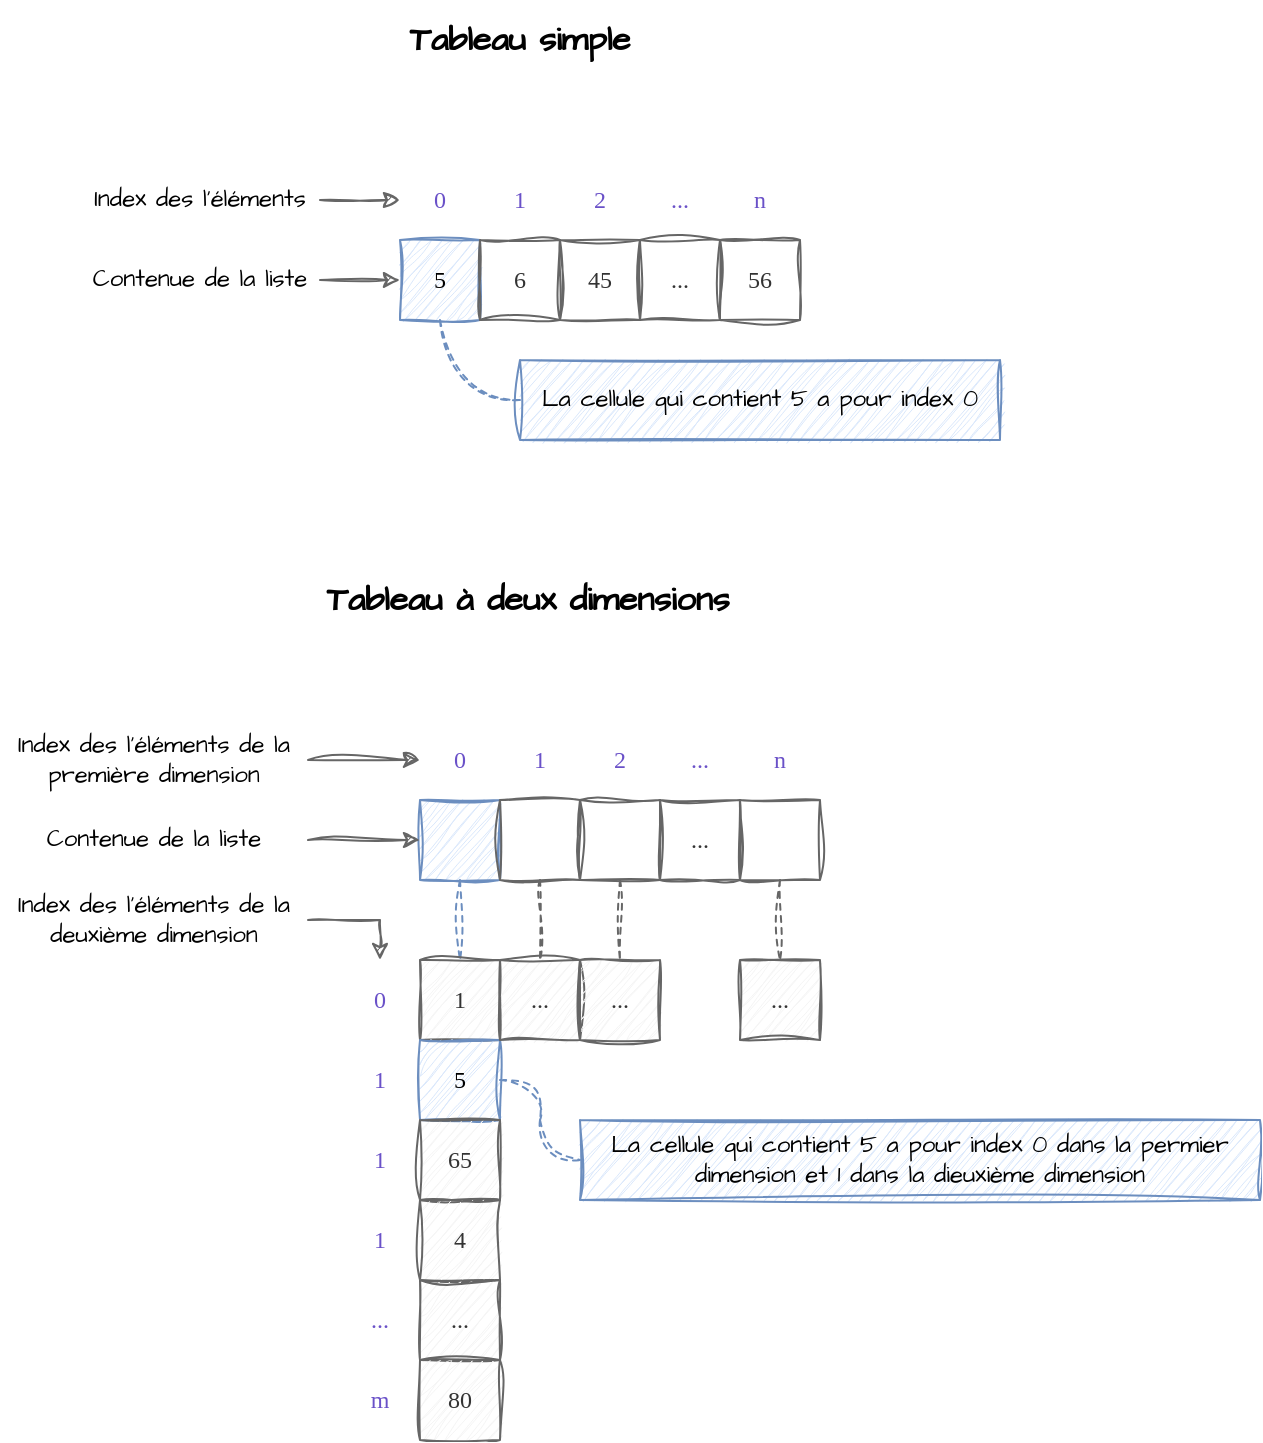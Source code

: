 <mxfile version="24.7.17" pages="2">
  <diagram name="Array" id="88geBw6RsFsInbCTYvSl">
    <mxGraphModel dx="1728" dy="1037" grid="1" gridSize="10" guides="1" tooltips="1" connect="1" arrows="1" fold="1" page="1" pageScale="1" pageWidth="827" pageHeight="1169" math="0" shadow="0">
      <root>
        <mxCell id="0" />
        <mxCell id="1" parent="0" />
        <mxCell id="6FwAPNJbpvaU-BBUi4a4-94" style="edgeStyle=orthogonalEdgeStyle;rounded=0;sketch=1;hachureGap=4;jiggle=2;curveFitting=1;orthogonalLoop=1;jettySize=auto;html=1;exitX=0.5;exitY=1;exitDx=0;exitDy=0;entryX=0;entryY=0.5;entryDx=0;entryDy=0;fontFamily=Architects Daughter;fontSource=https%3A%2F%2Ffonts.googleapis.com%2Fcss%3Ffamily%3DArchitects%2BDaughter;strokeColor=#6c8ebf;endArrow=none;endFill=0;dashed=1;curved=1;fillColor=#dae8fc;" edge="1" parent="1" source="6FwAPNJbpvaU-BBUi4a4-77" target="6FwAPNJbpvaU-BBUi4a4-93">
          <mxGeometry relative="1" as="geometry" />
        </mxCell>
        <mxCell id="6FwAPNJbpvaU-BBUi4a4-77" value="5" style="rounded=0;whiteSpace=wrap;html=1;sketch=1;curveFitting=1;jiggle=2;fillColor=#dae8fc;strokeColor=#6c8ebf;fontFamily=Comic Sans MS;" vertex="1" parent="1">
          <mxGeometry x="350" y="160" width="40" height="40" as="geometry" />
        </mxCell>
        <mxCell id="6FwAPNJbpvaU-BBUi4a4-78" value="6" style="rounded=0;whiteSpace=wrap;html=1;sketch=1;curveFitting=1;jiggle=2;fillColor=none;strokeColor=#666666;fontColor=#333333;fontFamily=Comic Sans MS;" vertex="1" parent="1">
          <mxGeometry x="390" y="160" width="40" height="40" as="geometry" />
        </mxCell>
        <mxCell id="6FwAPNJbpvaU-BBUi4a4-79" value="45" style="rounded=0;whiteSpace=wrap;html=1;sketch=1;curveFitting=1;jiggle=2;fillColor=none;strokeColor=#666666;fontColor=#333333;fontFamily=Comic Sans MS;" vertex="1" parent="1">
          <mxGeometry x="430" y="160" width="40" height="40" as="geometry" />
        </mxCell>
        <mxCell id="6FwAPNJbpvaU-BBUi4a4-80" value="..." style="rounded=0;whiteSpace=wrap;html=1;sketch=1;curveFitting=1;jiggle=2;fillColor=none;strokeColor=#666666;fontColor=#333333;fontFamily=Comic Sans MS;" vertex="1" parent="1">
          <mxGeometry x="470" y="160" width="40" height="40" as="geometry" />
        </mxCell>
        <mxCell id="6FwAPNJbpvaU-BBUi4a4-81" value="56" style="rounded=0;whiteSpace=wrap;html=1;sketch=1;curveFitting=1;jiggle=2;fillColor=none;strokeColor=#666666;fontColor=#333333;fontFamily=Comic Sans MS;" vertex="1" parent="1">
          <mxGeometry x="510" y="160" width="40" height="40" as="geometry" />
        </mxCell>
        <mxCell id="6FwAPNJbpvaU-BBUi4a4-83" value="0" style="rounded=0;whiteSpace=wrap;html=1;sketch=1;curveFitting=1;jiggle=2;fontFamily=Comic Sans MS;fillColor=none;strokeColor=none;fontColor=#6a51c8;" vertex="1" parent="1">
          <mxGeometry x="350" y="120" width="40" height="40" as="geometry" />
        </mxCell>
        <mxCell id="6FwAPNJbpvaU-BBUi4a4-84" value="1" style="rounded=0;whiteSpace=wrap;html=1;sketch=1;curveFitting=1;jiggle=2;fontFamily=Comic Sans MS;fillColor=none;strokeColor=none;fontColor=#6a51c8;" vertex="1" parent="1">
          <mxGeometry x="390" y="120" width="40" height="40" as="geometry" />
        </mxCell>
        <mxCell id="6FwAPNJbpvaU-BBUi4a4-85" value="2" style="rounded=0;whiteSpace=wrap;html=1;sketch=1;curveFitting=1;jiggle=2;fontFamily=Comic Sans MS;fillColor=none;strokeColor=none;fontColor=#6a51c8;" vertex="1" parent="1">
          <mxGeometry x="430" y="120" width="40" height="40" as="geometry" />
        </mxCell>
        <mxCell id="6FwAPNJbpvaU-BBUi4a4-86" value="..." style="rounded=0;whiteSpace=wrap;html=1;sketch=1;curveFitting=1;jiggle=2;fontFamily=Comic Sans MS;fillColor=none;strokeColor=none;fontColor=#6a51c8;" vertex="1" parent="1">
          <mxGeometry x="470" y="120" width="40" height="40" as="geometry" />
        </mxCell>
        <mxCell id="6FwAPNJbpvaU-BBUi4a4-87" value="n" style="rounded=0;whiteSpace=wrap;html=1;sketch=1;curveFitting=1;jiggle=2;fontFamily=Comic Sans MS;fillColor=none;strokeColor=none;fontColor=#6a51c8;" vertex="1" parent="1">
          <mxGeometry x="510" y="120" width="40" height="40" as="geometry" />
        </mxCell>
        <mxCell id="6FwAPNJbpvaU-BBUi4a4-91" style="edgeStyle=orthogonalEdgeStyle;rounded=0;sketch=1;hachureGap=4;jiggle=2;curveFitting=1;orthogonalLoop=1;jettySize=auto;html=1;exitX=1;exitY=0.5;exitDx=0;exitDy=0;entryX=0;entryY=0.5;entryDx=0;entryDy=0;fontFamily=Architects Daughter;fontSource=https%3A%2F%2Ffonts.googleapis.com%2Fcss%3Ffamily%3DArchitects%2BDaughter;fillColor=#f5f5f5;strokeColor=#666666;" edge="1" parent="1" source="6FwAPNJbpvaU-BBUi4a4-88" target="6FwAPNJbpvaU-BBUi4a4-83">
          <mxGeometry relative="1" as="geometry" />
        </mxCell>
        <mxCell id="6FwAPNJbpvaU-BBUi4a4-88" value="Index des l&#39;éléments" style="rounded=0;whiteSpace=wrap;html=1;sketch=1;hachureGap=4;jiggle=2;curveFitting=1;fontFamily=Architects Daughter;fontSource=https%3A%2F%2Ffonts.googleapis.com%2Fcss%3Ffamily%3DArchitects%2BDaughter;strokeColor=none;fillColor=none;" vertex="1" parent="1">
          <mxGeometry x="190" y="120" width="120" height="40" as="geometry" />
        </mxCell>
        <mxCell id="6FwAPNJbpvaU-BBUi4a4-92" style="edgeStyle=orthogonalEdgeStyle;rounded=0;sketch=1;hachureGap=4;jiggle=2;curveFitting=1;orthogonalLoop=1;jettySize=auto;html=1;exitX=1;exitY=0.5;exitDx=0;exitDy=0;entryX=0;entryY=0.5;entryDx=0;entryDy=0;fontFamily=Architects Daughter;fontSource=https%3A%2F%2Ffonts.googleapis.com%2Fcss%3Ffamily%3DArchitects%2BDaughter;fillColor=#f5f5f5;strokeColor=#666666;" edge="1" parent="1" source="6FwAPNJbpvaU-BBUi4a4-89" target="6FwAPNJbpvaU-BBUi4a4-77">
          <mxGeometry relative="1" as="geometry" />
        </mxCell>
        <mxCell id="6FwAPNJbpvaU-BBUi4a4-89" value="Contenue de la liste" style="rounded=0;whiteSpace=wrap;html=1;sketch=1;hachureGap=4;jiggle=2;curveFitting=1;fontFamily=Architects Daughter;fontSource=https%3A%2F%2Ffonts.googleapis.com%2Fcss%3Ffamily%3DArchitects%2BDaughter;fillColor=none;strokeColor=none;" vertex="1" parent="1">
          <mxGeometry x="190" y="160" width="120" height="40" as="geometry" />
        </mxCell>
        <mxCell id="6FwAPNJbpvaU-BBUi4a4-93" value="La cellule qui contient 5 a pour index 0" style="rounded=0;whiteSpace=wrap;html=1;sketch=1;hachureGap=4;jiggle=2;curveFitting=1;fontFamily=Architects Daughter;fontSource=https%3A%2F%2Ffonts.googleapis.com%2Fcss%3Ffamily%3DArchitects%2BDaughter;fillColor=#dae8fc;strokeColor=#6c8ebf;" vertex="1" parent="1">
          <mxGeometry x="410" y="220" width="240" height="40" as="geometry" />
        </mxCell>
        <mxCell id="6FwAPNJbpvaU-BBUi4a4-97" value="Tableau simple" style="text;html=1;align=center;verticalAlign=middle;whiteSpace=wrap;rounded=0;fontFamily=Architects Daughter;fontSource=https%3A%2F%2Ffonts.googleapis.com%2Fcss%3Ffamily%3DArchitects%2BDaughter;fontStyle=1;fontSize=17;" vertex="1" parent="1">
          <mxGeometry x="340" y="40" width="140" height="40" as="geometry" />
        </mxCell>
        <mxCell id="6FwAPNJbpvaU-BBUi4a4-131" style="edgeStyle=orthogonalEdgeStyle;rounded=0;sketch=1;hachureGap=4;jiggle=2;curveFitting=1;orthogonalLoop=1;jettySize=auto;html=1;exitX=0.5;exitY=1;exitDx=0;exitDy=0;entryX=0.5;entryY=0;entryDx=0;entryDy=0;fontFamily=Architects Daughter;fontSource=https%3A%2F%2Ffonts.googleapis.com%2Fcss%3Ffamily%3DArchitects%2BDaughter;fillColor=#dae8fc;strokeColor=#6c8ebf;endArrow=none;endFill=0;dashed=1;" edge="1" parent="1" source="6FwAPNJbpvaU-BBUi4a4-99" target="6FwAPNJbpvaU-BBUi4a4-115">
          <mxGeometry relative="1" as="geometry" />
        </mxCell>
        <mxCell id="6FwAPNJbpvaU-BBUi4a4-99" value="" style="rounded=0;whiteSpace=wrap;html=1;sketch=1;curveFitting=1;jiggle=2;fillColor=#dae8fc;strokeColor=#6c8ebf;fontFamily=Comic Sans MS;" vertex="1" parent="1">
          <mxGeometry x="360" y="440" width="40" height="40" as="geometry" />
        </mxCell>
        <mxCell id="6FwAPNJbpvaU-BBUi4a4-138" style="edgeStyle=orthogonalEdgeStyle;rounded=0;sketch=1;hachureGap=4;jiggle=2;curveFitting=1;orthogonalLoop=1;jettySize=auto;html=1;exitX=0.5;exitY=1;exitDx=0;exitDy=0;entryX=0.5;entryY=0;entryDx=0;entryDy=0;fontFamily=Architects Daughter;fontSource=https%3A%2F%2Ffonts.googleapis.com%2Fcss%3Ffamily%3DArchitects%2BDaughter;fillColor=#f5f5f5;strokeColor=#666666;dashed=1;endArrow=none;endFill=0;" edge="1" parent="1" source="6FwAPNJbpvaU-BBUi4a4-100" target="6FwAPNJbpvaU-BBUi4a4-133">
          <mxGeometry relative="1" as="geometry" />
        </mxCell>
        <mxCell id="6FwAPNJbpvaU-BBUi4a4-100" value="" style="rounded=0;whiteSpace=wrap;html=1;sketch=1;curveFitting=1;jiggle=2;fillColor=none;strokeColor=#666666;fontColor=#333333;fontFamily=Comic Sans MS;" vertex="1" parent="1">
          <mxGeometry x="400" y="440" width="40" height="40" as="geometry" />
        </mxCell>
        <mxCell id="6FwAPNJbpvaU-BBUi4a4-139" style="edgeStyle=orthogonalEdgeStyle;rounded=0;sketch=1;hachureGap=4;jiggle=2;curveFitting=1;orthogonalLoop=1;jettySize=auto;html=1;exitX=0.5;exitY=1;exitDx=0;exitDy=0;entryX=0.5;entryY=0;entryDx=0;entryDy=0;fontFamily=Architects Daughter;fontSource=https%3A%2F%2Ffonts.googleapis.com%2Fcss%3Ffamily%3DArchitects%2BDaughter;fillColor=#f5f5f5;strokeColor=#666666;dashed=1;endArrow=none;endFill=0;" edge="1" parent="1" source="6FwAPNJbpvaU-BBUi4a4-101" target="6FwAPNJbpvaU-BBUi4a4-134">
          <mxGeometry relative="1" as="geometry" />
        </mxCell>
        <mxCell id="6FwAPNJbpvaU-BBUi4a4-101" value="" style="rounded=0;whiteSpace=wrap;html=1;sketch=1;curveFitting=1;jiggle=2;fillColor=none;strokeColor=#666666;fontColor=#333333;fontFamily=Comic Sans MS;" vertex="1" parent="1">
          <mxGeometry x="440" y="440" width="40" height="40" as="geometry" />
        </mxCell>
        <mxCell id="6FwAPNJbpvaU-BBUi4a4-102" value="..." style="rounded=0;whiteSpace=wrap;html=1;sketch=1;curveFitting=1;jiggle=2;fillColor=none;strokeColor=#666666;fontColor=#333333;fontFamily=Comic Sans MS;" vertex="1" parent="1">
          <mxGeometry x="480" y="440" width="40" height="40" as="geometry" />
        </mxCell>
        <mxCell id="6FwAPNJbpvaU-BBUi4a4-141" style="edgeStyle=orthogonalEdgeStyle;rounded=0;sketch=1;hachureGap=4;jiggle=2;curveFitting=1;orthogonalLoop=1;jettySize=auto;html=1;exitX=0.5;exitY=1;exitDx=0;exitDy=0;entryX=0.5;entryY=0;entryDx=0;entryDy=0;fontFamily=Architects Daughter;fontSource=https%3A%2F%2Ffonts.googleapis.com%2Fcss%3Ffamily%3DArchitects%2BDaughter;fillColor=#f5f5f5;strokeColor=#666666;endArrow=none;endFill=0;dashed=1;" edge="1" parent="1" source="6FwAPNJbpvaU-BBUi4a4-103" target="6FwAPNJbpvaU-BBUi4a4-136">
          <mxGeometry relative="1" as="geometry" />
        </mxCell>
        <mxCell id="6FwAPNJbpvaU-BBUi4a4-103" value="" style="rounded=0;whiteSpace=wrap;html=1;sketch=1;curveFitting=1;jiggle=2;fillColor=none;strokeColor=#666666;fontColor=#333333;fontFamily=Comic Sans MS;" vertex="1" parent="1">
          <mxGeometry x="520" y="440" width="40" height="40" as="geometry" />
        </mxCell>
        <mxCell id="6FwAPNJbpvaU-BBUi4a4-104" value="0" style="rounded=0;whiteSpace=wrap;html=1;sketch=1;curveFitting=1;jiggle=2;fontFamily=Comic Sans MS;fillColor=none;strokeColor=none;fontColor=#6a51c8;" vertex="1" parent="1">
          <mxGeometry x="360" y="400" width="40" height="40" as="geometry" />
        </mxCell>
        <mxCell id="6FwAPNJbpvaU-BBUi4a4-105" value="1" style="rounded=0;whiteSpace=wrap;html=1;sketch=1;curveFitting=1;jiggle=2;fontFamily=Comic Sans MS;fillColor=none;strokeColor=none;fontColor=#6a51c8;" vertex="1" parent="1">
          <mxGeometry x="400" y="400" width="40" height="40" as="geometry" />
        </mxCell>
        <mxCell id="6FwAPNJbpvaU-BBUi4a4-106" value="2" style="rounded=0;whiteSpace=wrap;html=1;sketch=1;curveFitting=1;jiggle=2;fontFamily=Comic Sans MS;fillColor=none;strokeColor=none;fontColor=#6a51c8;" vertex="1" parent="1">
          <mxGeometry x="440" y="400" width="40" height="40" as="geometry" />
        </mxCell>
        <mxCell id="6FwAPNJbpvaU-BBUi4a4-107" value="..." style="rounded=0;whiteSpace=wrap;html=1;sketch=1;curveFitting=1;jiggle=2;fontFamily=Comic Sans MS;fillColor=none;strokeColor=none;fontColor=#6a51c8;" vertex="1" parent="1">
          <mxGeometry x="480" y="400" width="40" height="40" as="geometry" />
        </mxCell>
        <mxCell id="6FwAPNJbpvaU-BBUi4a4-108" value="n" style="rounded=0;whiteSpace=wrap;html=1;sketch=1;curveFitting=1;jiggle=2;fontFamily=Comic Sans MS;fillColor=none;strokeColor=none;fontColor=#6a51c8;" vertex="1" parent="1">
          <mxGeometry x="520" y="400" width="40" height="40" as="geometry" />
        </mxCell>
        <mxCell id="6FwAPNJbpvaU-BBUi4a4-109" style="edgeStyle=orthogonalEdgeStyle;rounded=0;sketch=1;hachureGap=4;jiggle=2;curveFitting=1;orthogonalLoop=1;jettySize=auto;html=1;exitX=1;exitY=0.5;exitDx=0;exitDy=0;entryX=0;entryY=0.5;entryDx=0;entryDy=0;fontFamily=Architects Daughter;fontSource=https%3A%2F%2Ffonts.googleapis.com%2Fcss%3Ffamily%3DArchitects%2BDaughter;fillColor=#f5f5f5;strokeColor=#666666;" edge="1" parent="1" source="6FwAPNJbpvaU-BBUi4a4-110" target="6FwAPNJbpvaU-BBUi4a4-104">
          <mxGeometry relative="1" as="geometry" />
        </mxCell>
        <mxCell id="6FwAPNJbpvaU-BBUi4a4-110" value="Index des l&#39;éléments de la première dimension" style="rounded=0;whiteSpace=wrap;html=1;sketch=1;hachureGap=4;jiggle=2;curveFitting=1;fontFamily=Architects Daughter;fontSource=https%3A%2F%2Ffonts.googleapis.com%2Fcss%3Ffamily%3DArchitects%2BDaughter;strokeColor=none;fillColor=none;" vertex="1" parent="1">
          <mxGeometry x="150" y="400" width="154" height="40" as="geometry" />
        </mxCell>
        <mxCell id="6FwAPNJbpvaU-BBUi4a4-111" style="edgeStyle=orthogonalEdgeStyle;rounded=0;sketch=1;hachureGap=4;jiggle=2;curveFitting=1;orthogonalLoop=1;jettySize=auto;html=1;exitX=1;exitY=0.5;exitDx=0;exitDy=0;entryX=0;entryY=0.5;entryDx=0;entryDy=0;fontFamily=Architects Daughter;fontSource=https%3A%2F%2Ffonts.googleapis.com%2Fcss%3Ffamily%3DArchitects%2BDaughter;fillColor=#f5f5f5;strokeColor=#666666;" edge="1" parent="1" source="6FwAPNJbpvaU-BBUi4a4-112" target="6FwAPNJbpvaU-BBUi4a4-99">
          <mxGeometry relative="1" as="geometry" />
        </mxCell>
        <mxCell id="6FwAPNJbpvaU-BBUi4a4-112" value="Contenue de la liste" style="rounded=0;whiteSpace=wrap;html=1;sketch=1;hachureGap=4;jiggle=2;curveFitting=1;fontFamily=Architects Daughter;fontSource=https%3A%2F%2Ffonts.googleapis.com%2Fcss%3Ffamily%3DArchitects%2BDaughter;fillColor=none;strokeColor=none;" vertex="1" parent="1">
          <mxGeometry x="150" y="440" width="154" height="40" as="geometry" />
        </mxCell>
        <mxCell id="6FwAPNJbpvaU-BBUi4a4-114" value="Tableau à deux dimensions" style="text;html=1;align=center;verticalAlign=middle;whiteSpace=wrap;rounded=0;fontFamily=Architects Daughter;fontSource=https%3A%2F%2Ffonts.googleapis.com%2Fcss%3Ffamily%3DArchitects%2BDaughter;fontStyle=1;fontSize=17;" vertex="1" parent="1">
          <mxGeometry x="271" y="320" width="286" height="40" as="geometry" />
        </mxCell>
        <mxCell id="6FwAPNJbpvaU-BBUi4a4-115" value="1" style="rounded=0;whiteSpace=wrap;html=1;sketch=1;curveFitting=1;jiggle=2;fontFamily=Comic Sans MS;fillColor=#f5f5f5;fontColor=#333333;strokeColor=#666666;" vertex="1" parent="1">
          <mxGeometry x="360" y="520" width="40" height="40" as="geometry" />
        </mxCell>
        <mxCell id="6FwAPNJbpvaU-BBUi4a4-142" style="edgeStyle=orthogonalEdgeStyle;rounded=0;sketch=1;hachureGap=4;jiggle=2;curveFitting=1;orthogonalLoop=1;jettySize=auto;html=1;exitX=1;exitY=0.5;exitDx=0;exitDy=0;entryX=0;entryY=0.5;entryDx=0;entryDy=0;fontFamily=Architects Daughter;fontSource=https%3A%2F%2Ffonts.googleapis.com%2Fcss%3Ffamily%3DArchitects%2BDaughter;curved=1;dashed=1;endArrow=none;endFill=0;fillColor=#dae8fc;strokeColor=#6c8ebf;" edge="1" parent="1" source="6FwAPNJbpvaU-BBUi4a4-116" target="6FwAPNJbpvaU-BBUi4a4-132">
          <mxGeometry relative="1" as="geometry" />
        </mxCell>
        <mxCell id="6FwAPNJbpvaU-BBUi4a4-116" value="5" style="rounded=0;whiteSpace=wrap;html=1;sketch=1;curveFitting=1;jiggle=2;fillColor=#dae8fc;strokeColor=#6c8ebf;fontFamily=Comic Sans MS;" vertex="1" parent="1">
          <mxGeometry x="360" y="560" width="40" height="40" as="geometry" />
        </mxCell>
        <mxCell id="6FwAPNJbpvaU-BBUi4a4-117" value="65" style="rounded=0;whiteSpace=wrap;html=1;sketch=1;curveFitting=1;jiggle=2;fillColor=#f5f5f5;strokeColor=#666666;fontFamily=Comic Sans MS;fontColor=#333333;" vertex="1" parent="1">
          <mxGeometry x="360" y="600" width="40" height="40" as="geometry" />
        </mxCell>
        <mxCell id="6FwAPNJbpvaU-BBUi4a4-118" value="4" style="rounded=0;whiteSpace=wrap;html=1;sketch=1;curveFitting=1;jiggle=2;fillColor=#f5f5f5;strokeColor=#666666;fontFamily=Comic Sans MS;fontColor=#333333;" vertex="1" parent="1">
          <mxGeometry x="360" y="640" width="40" height="40" as="geometry" />
        </mxCell>
        <mxCell id="6FwAPNJbpvaU-BBUi4a4-119" value="..." style="rounded=0;whiteSpace=wrap;html=1;sketch=1;curveFitting=1;jiggle=2;fillColor=#f5f5f5;strokeColor=#666666;fontFamily=Comic Sans MS;fontColor=#333333;" vertex="1" parent="1">
          <mxGeometry x="360" y="680" width="40" height="40" as="geometry" />
        </mxCell>
        <mxCell id="6FwAPNJbpvaU-BBUi4a4-120" value="80" style="rounded=0;whiteSpace=wrap;html=1;sketch=1;curveFitting=1;jiggle=2;fillColor=#f5f5f5;strokeColor=#666666;fontFamily=Comic Sans MS;fontColor=#333333;" vertex="1" parent="1">
          <mxGeometry x="360" y="720" width="40" height="40" as="geometry" />
        </mxCell>
        <mxCell id="6FwAPNJbpvaU-BBUi4a4-121" value="0" style="rounded=0;whiteSpace=wrap;html=1;sketch=1;curveFitting=1;jiggle=2;fontFamily=Comic Sans MS;fillColor=none;strokeColor=none;fontColor=#6a51c8;" vertex="1" parent="1">
          <mxGeometry x="320" y="520" width="40" height="40" as="geometry" />
        </mxCell>
        <mxCell id="6FwAPNJbpvaU-BBUi4a4-122" value="1" style="rounded=0;whiteSpace=wrap;html=1;sketch=1;curveFitting=1;jiggle=2;fontFamily=Comic Sans MS;fillColor=none;strokeColor=none;fontColor=#6a51c8;" vertex="1" parent="1">
          <mxGeometry x="320" y="560" width="40" height="40" as="geometry" />
        </mxCell>
        <mxCell id="6FwAPNJbpvaU-BBUi4a4-123" value="1" style="rounded=0;whiteSpace=wrap;html=1;sketch=1;curveFitting=1;jiggle=2;fontFamily=Comic Sans MS;fillColor=none;strokeColor=none;fontColor=#6a51c8;" vertex="1" parent="1">
          <mxGeometry x="320" y="600" width="40" height="40" as="geometry" />
        </mxCell>
        <mxCell id="6FwAPNJbpvaU-BBUi4a4-124" value="1" style="rounded=0;whiteSpace=wrap;html=1;sketch=1;curveFitting=1;jiggle=2;fontFamily=Comic Sans MS;fillColor=none;strokeColor=none;fontColor=#6a51c8;" vertex="1" parent="1">
          <mxGeometry x="320" y="640" width="40" height="40" as="geometry" />
        </mxCell>
        <mxCell id="6FwAPNJbpvaU-BBUi4a4-125" value="..." style="rounded=0;whiteSpace=wrap;html=1;sketch=1;curveFitting=1;jiggle=2;fontFamily=Comic Sans MS;fillColor=none;strokeColor=none;fontColor=#6a51c8;" vertex="1" parent="1">
          <mxGeometry x="320" y="680" width="40" height="40" as="geometry" />
        </mxCell>
        <mxCell id="6FwAPNJbpvaU-BBUi4a4-126" value="m" style="rounded=0;whiteSpace=wrap;html=1;sketch=1;curveFitting=1;jiggle=2;fontFamily=Comic Sans MS;fillColor=none;strokeColor=none;fontColor=#6a51c8;" vertex="1" parent="1">
          <mxGeometry x="320" y="720" width="40" height="40" as="geometry" />
        </mxCell>
        <mxCell id="6FwAPNJbpvaU-BBUi4a4-130" style="edgeStyle=orthogonalEdgeStyle;rounded=0;sketch=1;hachureGap=4;jiggle=2;curveFitting=1;orthogonalLoop=1;jettySize=auto;html=1;exitX=1;exitY=0.5;exitDx=0;exitDy=0;entryX=0.5;entryY=0;entryDx=0;entryDy=0;fontFamily=Architects Daughter;fontSource=https%3A%2F%2Ffonts.googleapis.com%2Fcss%3Ffamily%3DArchitects%2BDaughter;fillColor=#f5f5f5;strokeColor=#666666;" edge="1" parent="1" source="6FwAPNJbpvaU-BBUi4a4-127" target="6FwAPNJbpvaU-BBUi4a4-121">
          <mxGeometry relative="1" as="geometry" />
        </mxCell>
        <mxCell id="6FwAPNJbpvaU-BBUi4a4-127" value="Index des l&#39;éléments de la deuxième dimension" style="rounded=0;whiteSpace=wrap;html=1;sketch=1;hachureGap=4;jiggle=2;curveFitting=1;fontFamily=Architects Daughter;fontSource=https%3A%2F%2Ffonts.googleapis.com%2Fcss%3Ffamily%3DArchitects%2BDaughter;strokeColor=none;fillColor=none;" vertex="1" parent="1">
          <mxGeometry x="150" y="480" width="154" height="40" as="geometry" />
        </mxCell>
        <mxCell id="6FwAPNJbpvaU-BBUi4a4-132" value="La cellule qui contient 5 a pour index 0 dans la permier dimension et 1 dans la dieuxième dimension" style="rounded=0;whiteSpace=wrap;html=1;sketch=1;hachureGap=4;jiggle=2;curveFitting=1;fontFamily=Architects Daughter;fontSource=https%3A%2F%2Ffonts.googleapis.com%2Fcss%3Ffamily%3DArchitects%2BDaughter;fillColor=#dae8fc;strokeColor=#6c8ebf;" vertex="1" parent="1">
          <mxGeometry x="440" y="600" width="340" height="40" as="geometry" />
        </mxCell>
        <mxCell id="6FwAPNJbpvaU-BBUi4a4-133" value="..." style="rounded=0;whiteSpace=wrap;html=1;sketch=1;curveFitting=1;jiggle=2;fillColor=#f5f5f5;strokeColor=#666666;fontFamily=Comic Sans MS;fontColor=#333333;" vertex="1" parent="1">
          <mxGeometry x="400" y="520" width="40" height="40" as="geometry" />
        </mxCell>
        <mxCell id="6FwAPNJbpvaU-BBUi4a4-134" value="..." style="rounded=0;whiteSpace=wrap;html=1;sketch=1;curveFitting=1;jiggle=2;fillColor=#f5f5f5;strokeColor=#666666;fontFamily=Comic Sans MS;fontColor=#333333;" vertex="1" parent="1">
          <mxGeometry x="440" y="520" width="40" height="40" as="geometry" />
        </mxCell>
        <mxCell id="6FwAPNJbpvaU-BBUi4a4-136" value="..." style="rounded=0;whiteSpace=wrap;html=1;sketch=1;curveFitting=1;jiggle=2;fillColor=#f5f5f5;strokeColor=#666666;fontFamily=Comic Sans MS;fontColor=#333333;" vertex="1" parent="1">
          <mxGeometry x="520" y="520" width="40" height="40" as="geometry" />
        </mxCell>
      </root>
    </mxGraphModel>
  </diagram>
  <diagram id="shGMOjNJwuFtxaLGx5-3" name="Page-2">
    <mxGraphModel dx="2074" dy="1244" grid="1" gridSize="10" guides="1" tooltips="1" connect="1" arrows="1" fold="1" page="1" pageScale="1" pageWidth="827" pageHeight="1169" math="0" shadow="0">
      <root>
        <mxCell id="0" />
        <mxCell id="1" parent="0" />
      </root>
    </mxGraphModel>
  </diagram>
</mxfile>
